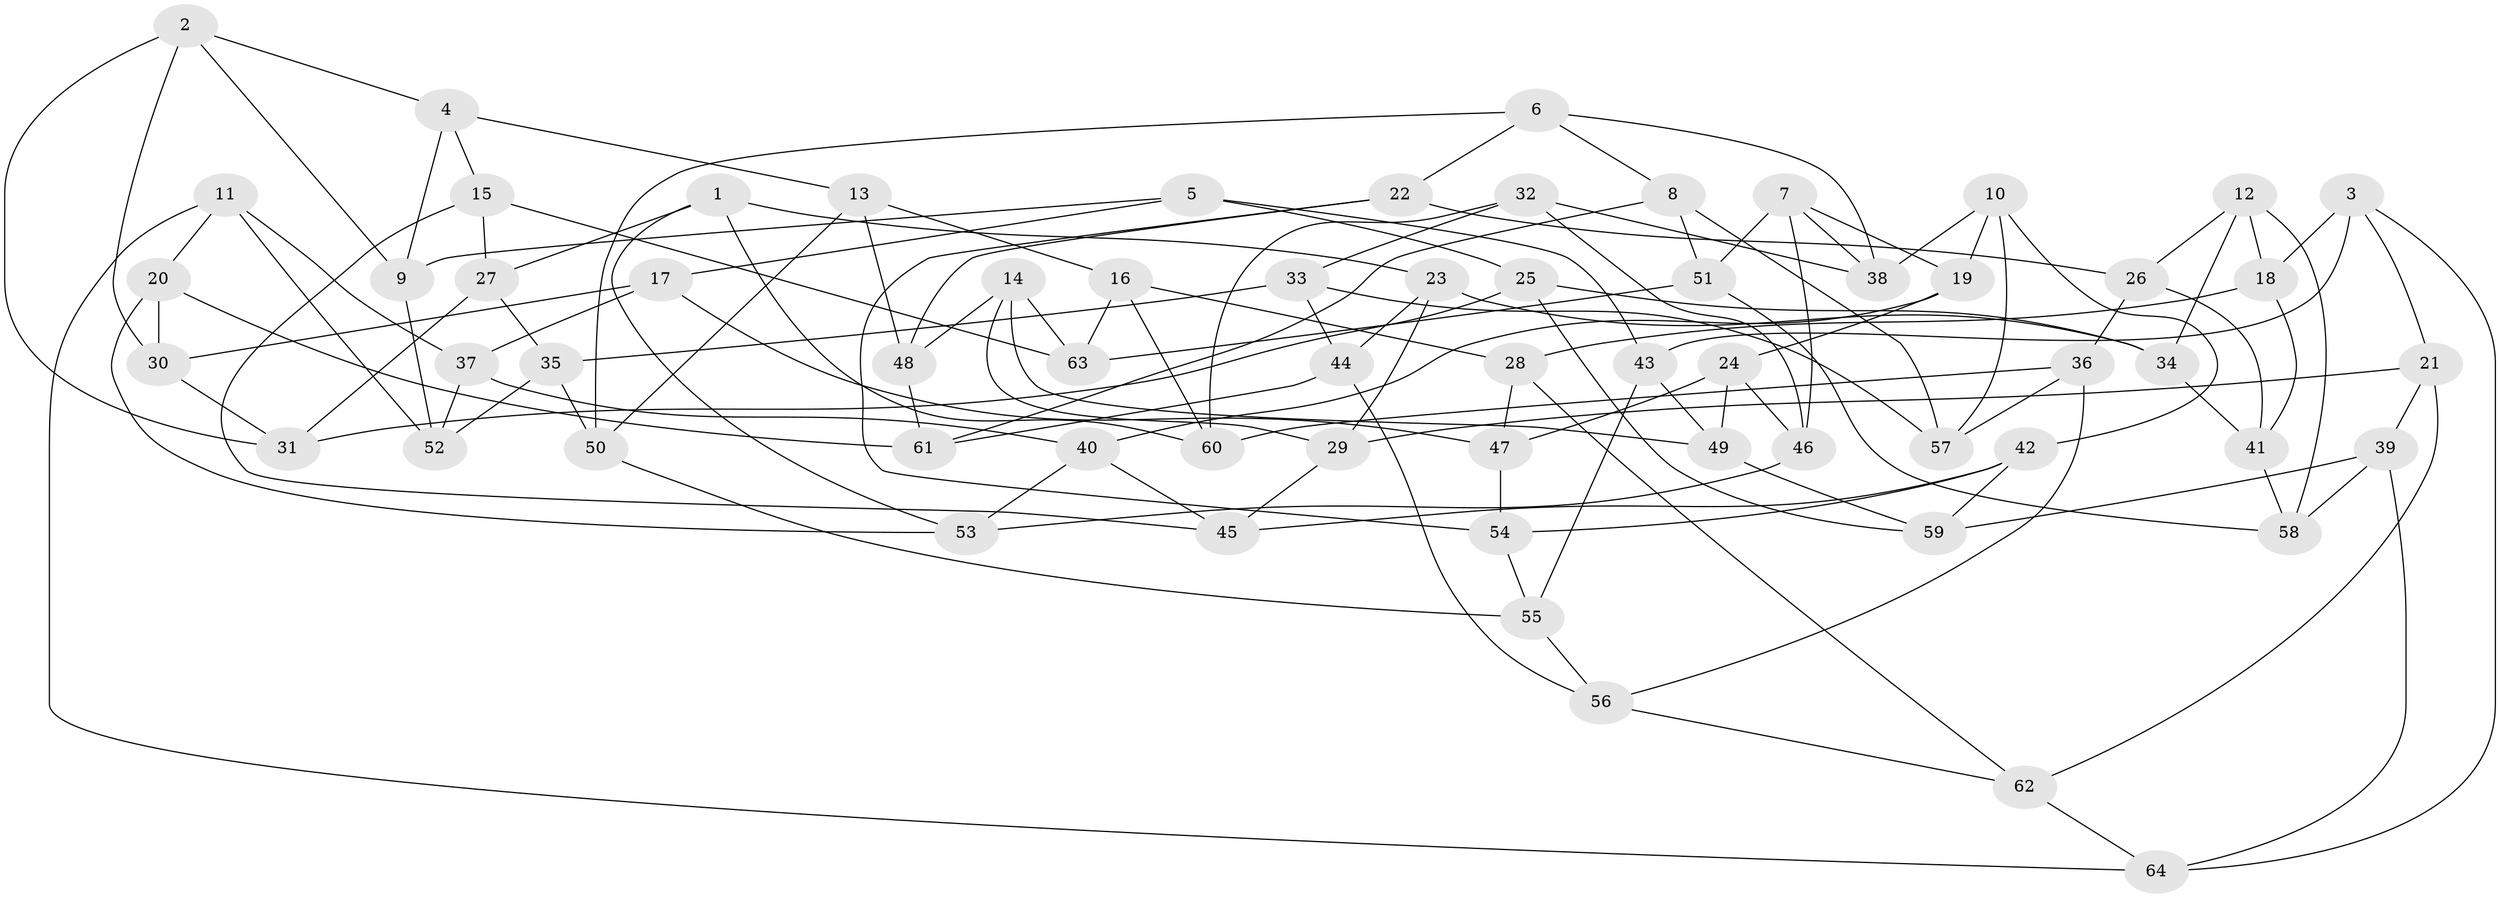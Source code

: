// Generated by graph-tools (version 1.1) at 2025/16/03/09/25 04:16:20]
// undirected, 64 vertices, 128 edges
graph export_dot {
graph [start="1"]
  node [color=gray90,style=filled];
  1;
  2;
  3;
  4;
  5;
  6;
  7;
  8;
  9;
  10;
  11;
  12;
  13;
  14;
  15;
  16;
  17;
  18;
  19;
  20;
  21;
  22;
  23;
  24;
  25;
  26;
  27;
  28;
  29;
  30;
  31;
  32;
  33;
  34;
  35;
  36;
  37;
  38;
  39;
  40;
  41;
  42;
  43;
  44;
  45;
  46;
  47;
  48;
  49;
  50;
  51;
  52;
  53;
  54;
  55;
  56;
  57;
  58;
  59;
  60;
  61;
  62;
  63;
  64;
  1 -- 27;
  1 -- 53;
  1 -- 23;
  1 -- 60;
  2 -- 9;
  2 -- 4;
  2 -- 31;
  2 -- 30;
  3 -- 64;
  3 -- 21;
  3 -- 43;
  3 -- 18;
  4 -- 9;
  4 -- 15;
  4 -- 13;
  5 -- 9;
  5 -- 43;
  5 -- 17;
  5 -- 25;
  6 -- 50;
  6 -- 38;
  6 -- 8;
  6 -- 22;
  7 -- 51;
  7 -- 19;
  7 -- 46;
  7 -- 38;
  8 -- 51;
  8 -- 61;
  8 -- 57;
  9 -- 52;
  10 -- 19;
  10 -- 57;
  10 -- 42;
  10 -- 38;
  11 -- 20;
  11 -- 52;
  11 -- 37;
  11 -- 64;
  12 -- 34;
  12 -- 18;
  12 -- 26;
  12 -- 58;
  13 -- 48;
  13 -- 16;
  13 -- 50;
  14 -- 48;
  14 -- 63;
  14 -- 29;
  14 -- 49;
  15 -- 27;
  15 -- 63;
  15 -- 45;
  16 -- 63;
  16 -- 28;
  16 -- 60;
  17 -- 30;
  17 -- 37;
  17 -- 47;
  18 -- 41;
  18 -- 28;
  19 -- 40;
  19 -- 24;
  20 -- 61;
  20 -- 30;
  20 -- 53;
  21 -- 39;
  21 -- 29;
  21 -- 62;
  22 -- 26;
  22 -- 54;
  22 -- 48;
  23 -- 29;
  23 -- 34;
  23 -- 44;
  24 -- 47;
  24 -- 46;
  24 -- 49;
  25 -- 59;
  25 -- 34;
  25 -- 31;
  26 -- 41;
  26 -- 36;
  27 -- 31;
  27 -- 35;
  28 -- 62;
  28 -- 47;
  29 -- 45;
  30 -- 31;
  32 -- 33;
  32 -- 60;
  32 -- 38;
  32 -- 46;
  33 -- 44;
  33 -- 35;
  33 -- 57;
  34 -- 41;
  35 -- 52;
  35 -- 50;
  36 -- 60;
  36 -- 57;
  36 -- 56;
  37 -- 40;
  37 -- 52;
  39 -- 59;
  39 -- 64;
  39 -- 58;
  40 -- 53;
  40 -- 45;
  41 -- 58;
  42 -- 59;
  42 -- 54;
  42 -- 45;
  43 -- 55;
  43 -- 49;
  44 -- 61;
  44 -- 56;
  46 -- 53;
  47 -- 54;
  48 -- 61;
  49 -- 59;
  50 -- 55;
  51 -- 63;
  51 -- 58;
  54 -- 55;
  55 -- 56;
  56 -- 62;
  62 -- 64;
}
